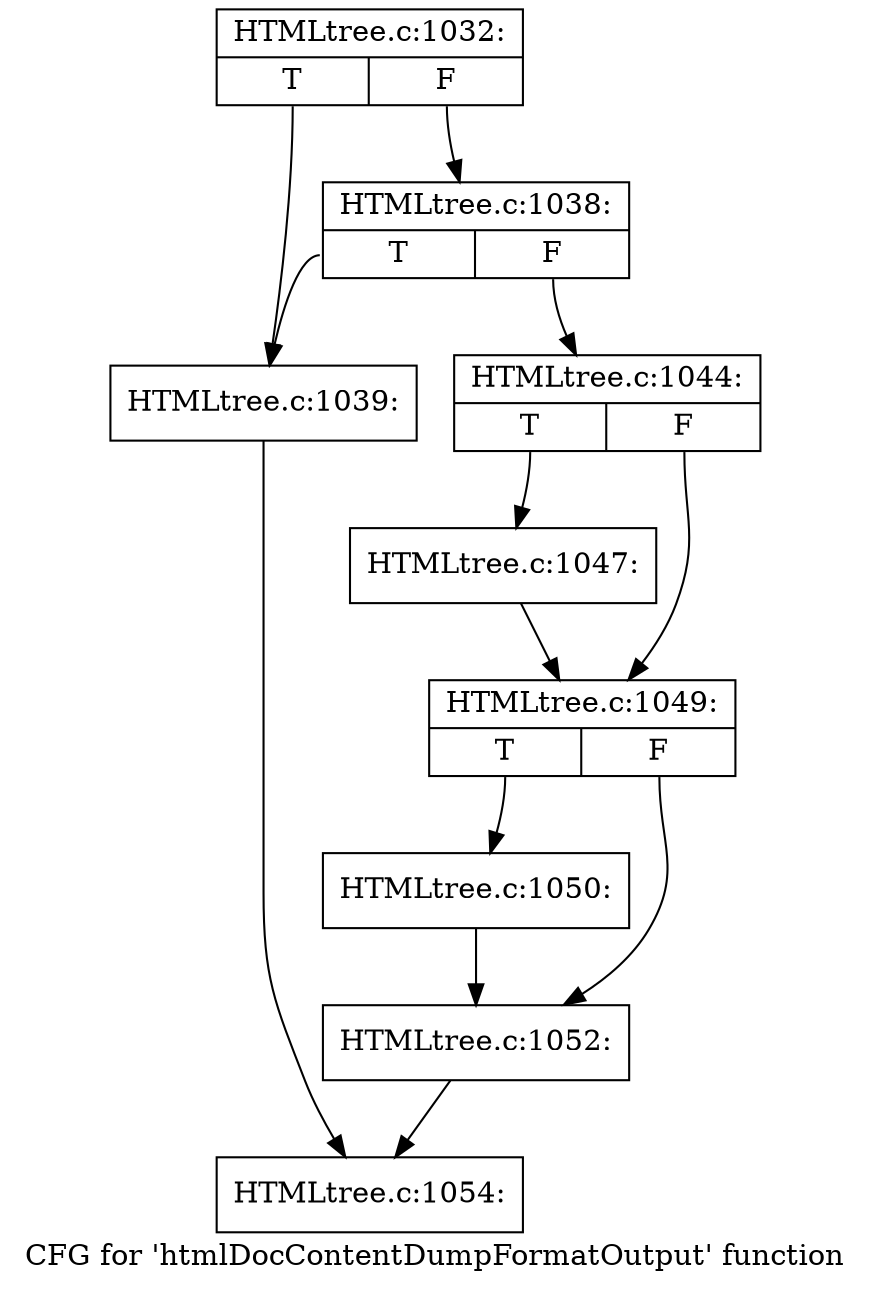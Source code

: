 digraph "CFG for 'htmlDocContentDumpFormatOutput' function" {
	label="CFG for 'htmlDocContentDumpFormatOutput' function";

	Node0x43a1910 [shape=record,label="{HTMLtree.c:1032:|{<s0>T|<s1>F}}"];
	Node0x43a1910:s0 -> Node0x43a0500;
	Node0x43a1910:s1 -> Node0x43a05a0;
	Node0x43a05a0 [shape=record,label="{HTMLtree.c:1038:|{<s0>T|<s1>F}}"];
	Node0x43a05a0:s0 -> Node0x43a0500;
	Node0x43a05a0:s1 -> Node0x43a0550;
	Node0x43a0500 [shape=record,label="{HTMLtree.c:1039:}"];
	Node0x43a0500 -> Node0x439c940;
	Node0x43a0550 [shape=record,label="{HTMLtree.c:1044:|{<s0>T|<s1>F}}"];
	Node0x43a0550:s0 -> Node0x43a1050;
	Node0x43a0550:s1 -> Node0x43a10a0;
	Node0x43a1050 [shape=record,label="{HTMLtree.c:1047:}"];
	Node0x43a1050 -> Node0x43a10a0;
	Node0x43a10a0 [shape=record,label="{HTMLtree.c:1049:|{<s0>T|<s1>F}}"];
	Node0x43a10a0:s0 -> Node0x43a1db0;
	Node0x43a10a0:s1 -> Node0x43a20e0;
	Node0x43a1db0 [shape=record,label="{HTMLtree.c:1050:}"];
	Node0x43a1db0 -> Node0x43a20e0;
	Node0x43a20e0 [shape=record,label="{HTMLtree.c:1052:}"];
	Node0x43a20e0 -> Node0x439c940;
	Node0x439c940 [shape=record,label="{HTMLtree.c:1054:}"];
}
